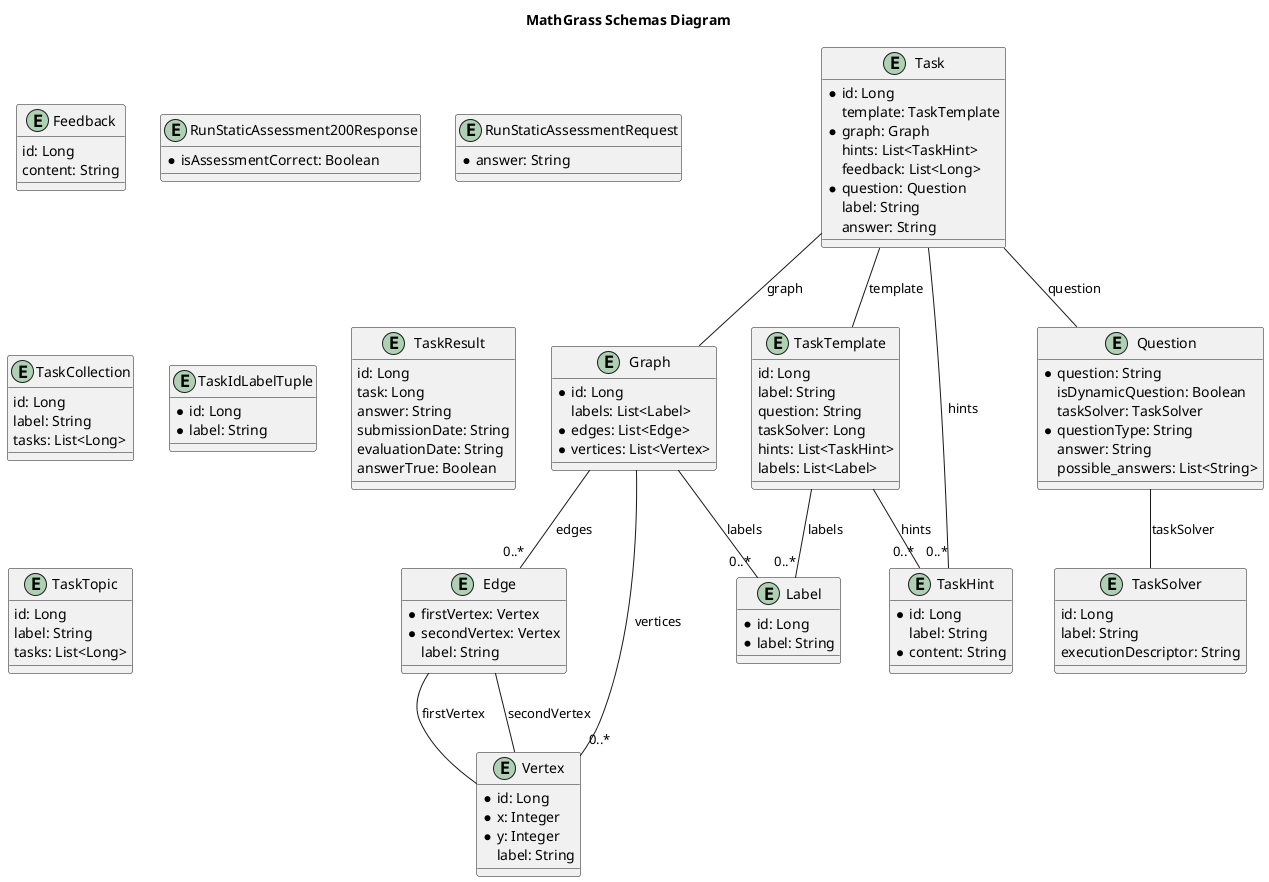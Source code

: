 @startuml

title MathGrass Schemas Diagram

entity Edge {
    * firstVertex: Vertex
    * secondVertex: Vertex
    label: String
}

entity Feedback {
    id: Long
    content: String
}

entity Graph {
    * id: Long
    labels: List<Label>
    * edges: List<Edge>
    * vertices: List<Vertex>
}

entity Label {
    * id: Long
    * label: String
}

entity Question {
    * question: String
    isDynamicQuestion: Boolean
    taskSolver: TaskSolver
    * questionType: String
    answer: String
    possible_answers: List<String>
}

entity RunStaticAssessment200Response {
    * isAssessmentCorrect: Boolean
}

entity RunStaticAssessmentRequest {
    * answer: String
}

entity Task {
    * id: Long
    template: TaskTemplate
    * graph: Graph
    hints: List<TaskHint>
    feedback: List<Long>
    * question: Question
    label: String
    answer: String
}

entity TaskCollection {
    id: Long
    label: String
    tasks: List<Long>
}

entity TaskHint {
    * id: Long
    label: String
    * content: String
}

entity TaskIdLabelTuple {
    * id: Long
    * label: String
}

entity TaskResult {
    id: Long
    task: Long
    answer: String
    submissionDate: String
    evaluationDate: String
    answerTrue: Boolean
}

entity TaskSolver {
    id: Long
    label: String
    executionDescriptor: String
}

entity TaskTemplate {
    id: Long
    label: String
    question: String
    taskSolver: Long
    hints: List<TaskHint>
    labels: List<Label>
}

entity TaskTopic {
    id: Long
    label: String
    tasks: List<Long>
}

entity Vertex {
    * id: Long
    * x: Integer
    * y: Integer
    label: String
}


TaskTemplate -- "0..*" TaskHint : hints
TaskTemplate -- "0..*" Label : labels
Task -- TaskTemplate : template
Task -- Graph : graph
Task -- "0..*" TaskHint : hints
Task -- Question : question
Graph -- "0..*" Label : labels
Graph -- "0..*" Edge : edges
Graph -- "0..*" Vertex : vertices
Question -- TaskSolver : taskSolver
Edge -- Vertex : firstVertex
Edge -- Vertex : secondVertex

@enduml